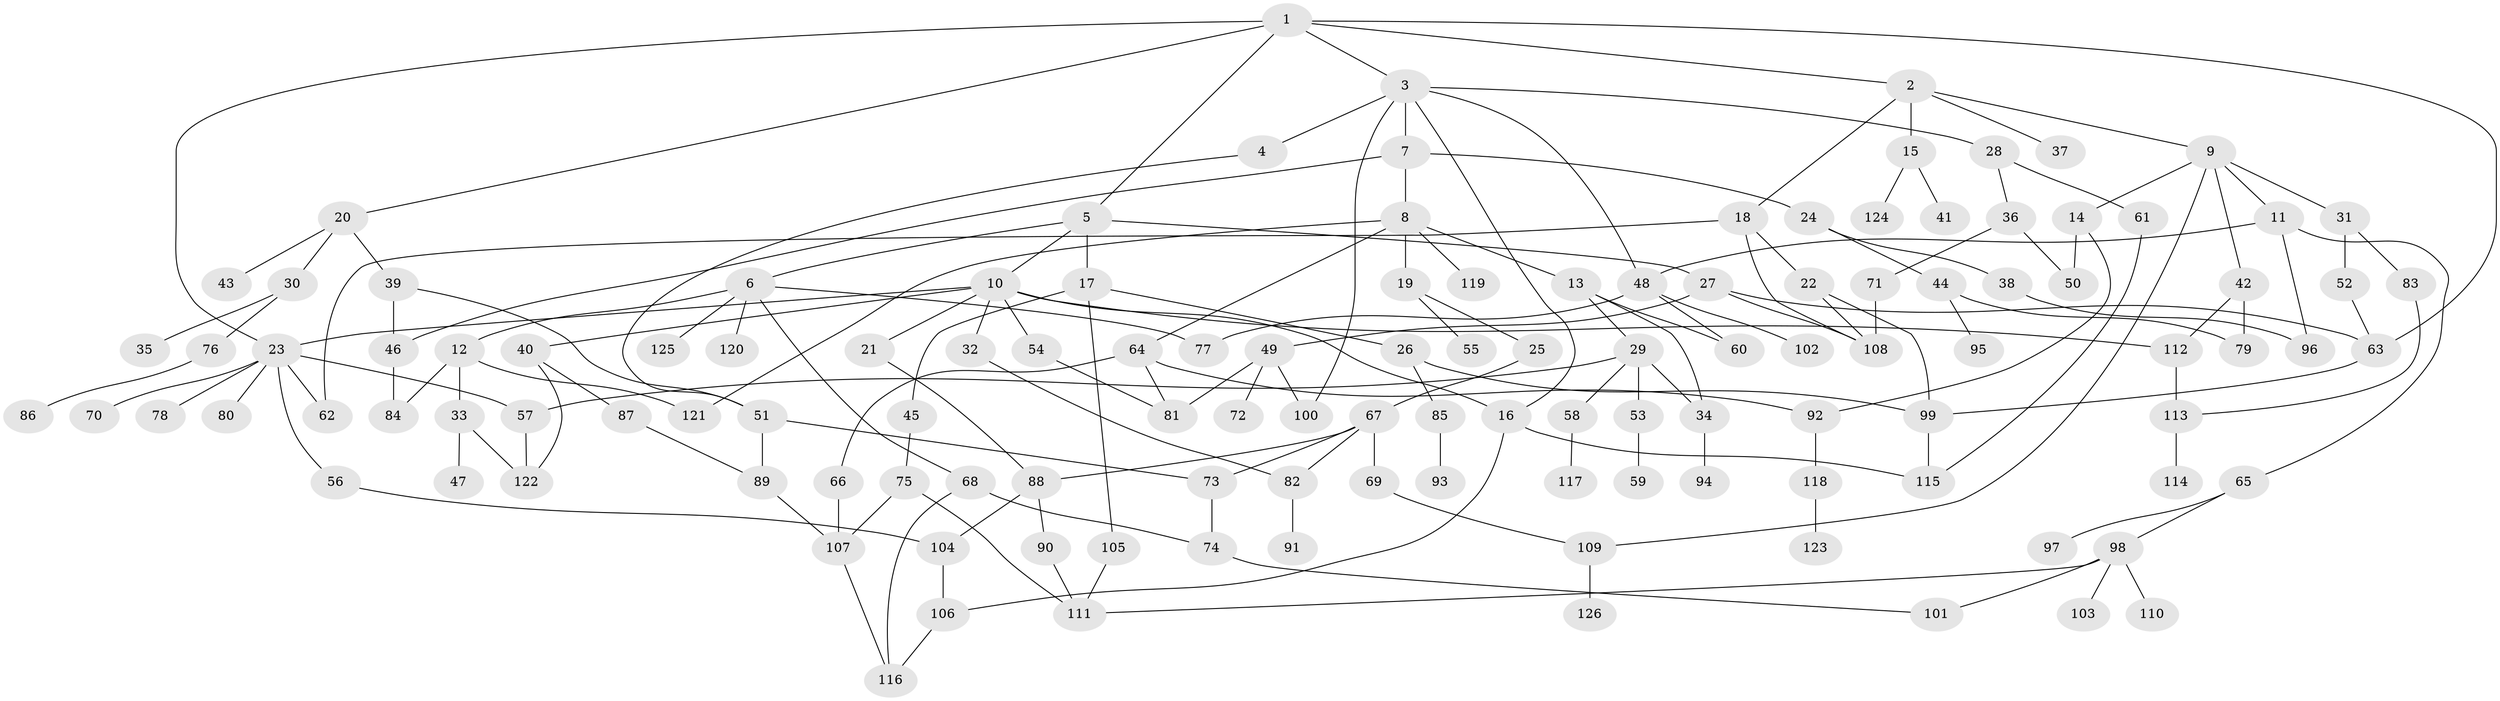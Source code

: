 // coarse degree distribution, {3: 0.12698412698412698, 2: 0.20634920634920634, 6: 0.015873015873015872, 4: 0.12698412698412698, 16: 0.015873015873015872, 1: 0.3492063492063492, 5: 0.1111111111111111, 11: 0.015873015873015872, 7: 0.015873015873015872, 13: 0.015873015873015872}
// Generated by graph-tools (version 1.1) at 2025/45/03/04/25 21:45:16]
// undirected, 126 vertices, 173 edges
graph export_dot {
graph [start="1"]
  node [color=gray90,style=filled];
  1;
  2;
  3;
  4;
  5;
  6;
  7;
  8;
  9;
  10;
  11;
  12;
  13;
  14;
  15;
  16;
  17;
  18;
  19;
  20;
  21;
  22;
  23;
  24;
  25;
  26;
  27;
  28;
  29;
  30;
  31;
  32;
  33;
  34;
  35;
  36;
  37;
  38;
  39;
  40;
  41;
  42;
  43;
  44;
  45;
  46;
  47;
  48;
  49;
  50;
  51;
  52;
  53;
  54;
  55;
  56;
  57;
  58;
  59;
  60;
  61;
  62;
  63;
  64;
  65;
  66;
  67;
  68;
  69;
  70;
  71;
  72;
  73;
  74;
  75;
  76;
  77;
  78;
  79;
  80;
  81;
  82;
  83;
  84;
  85;
  86;
  87;
  88;
  89;
  90;
  91;
  92;
  93;
  94;
  95;
  96;
  97;
  98;
  99;
  100;
  101;
  102;
  103;
  104;
  105;
  106;
  107;
  108;
  109;
  110;
  111;
  112;
  113;
  114;
  115;
  116;
  117;
  118;
  119;
  120;
  121;
  122;
  123;
  124;
  125;
  126;
  1 -- 2;
  1 -- 3;
  1 -- 5;
  1 -- 20;
  1 -- 23;
  1 -- 63;
  2 -- 9;
  2 -- 15;
  2 -- 18;
  2 -- 37;
  3 -- 4;
  3 -- 7;
  3 -- 28;
  3 -- 16;
  3 -- 48;
  3 -- 100;
  4 -- 51;
  5 -- 6;
  5 -- 10;
  5 -- 17;
  5 -- 27;
  6 -- 12;
  6 -- 68;
  6 -- 77;
  6 -- 120;
  6 -- 125;
  7 -- 8;
  7 -- 24;
  7 -- 46;
  8 -- 13;
  8 -- 19;
  8 -- 64;
  8 -- 119;
  8 -- 121;
  9 -- 11;
  9 -- 14;
  9 -- 31;
  9 -- 42;
  9 -- 109;
  10 -- 16;
  10 -- 21;
  10 -- 32;
  10 -- 40;
  10 -- 54;
  10 -- 112;
  10 -- 23;
  11 -- 48;
  11 -- 65;
  11 -- 96;
  12 -- 33;
  12 -- 121;
  12 -- 84;
  13 -- 29;
  13 -- 34;
  13 -- 60;
  14 -- 92;
  14 -- 50;
  15 -- 41;
  15 -- 124;
  16 -- 106;
  16 -- 115;
  17 -- 26;
  17 -- 45;
  17 -- 105;
  18 -- 22;
  18 -- 62;
  18 -- 108;
  19 -- 25;
  19 -- 55;
  20 -- 30;
  20 -- 39;
  20 -- 43;
  21 -- 88;
  22 -- 99;
  22 -- 108;
  23 -- 56;
  23 -- 62;
  23 -- 70;
  23 -- 78;
  23 -- 80;
  23 -- 57;
  24 -- 38;
  24 -- 44;
  25 -- 67;
  26 -- 85;
  26 -- 99;
  27 -- 49;
  27 -- 63;
  27 -- 108;
  28 -- 36;
  28 -- 61;
  29 -- 34;
  29 -- 53;
  29 -- 57;
  29 -- 58;
  30 -- 35;
  30 -- 76;
  31 -- 52;
  31 -- 83;
  32 -- 82;
  33 -- 47;
  33 -- 122;
  34 -- 94;
  36 -- 50;
  36 -- 71;
  38 -- 96;
  39 -- 51;
  39 -- 46;
  40 -- 87;
  40 -- 122;
  42 -- 112;
  42 -- 79;
  44 -- 79;
  44 -- 95;
  45 -- 75;
  46 -- 84;
  48 -- 60;
  48 -- 102;
  48 -- 77;
  49 -- 72;
  49 -- 100;
  49 -- 81;
  51 -- 73;
  51 -- 89;
  52 -- 63;
  53 -- 59;
  54 -- 81;
  56 -- 104;
  57 -- 122;
  58 -- 117;
  61 -- 115;
  63 -- 99;
  64 -- 66;
  64 -- 81;
  64 -- 92;
  65 -- 97;
  65 -- 98;
  66 -- 107;
  67 -- 69;
  67 -- 82;
  67 -- 88;
  67 -- 73;
  68 -- 74;
  68 -- 116;
  69 -- 109;
  71 -- 108;
  73 -- 74;
  74 -- 101;
  75 -- 111;
  75 -- 107;
  76 -- 86;
  82 -- 91;
  83 -- 113;
  85 -- 93;
  87 -- 89;
  88 -- 90;
  88 -- 104;
  89 -- 107;
  90 -- 111;
  92 -- 118;
  98 -- 103;
  98 -- 110;
  98 -- 111;
  98 -- 101;
  99 -- 115;
  104 -- 106;
  105 -- 111;
  106 -- 116;
  107 -- 116;
  109 -- 126;
  112 -- 113;
  113 -- 114;
  118 -- 123;
}
